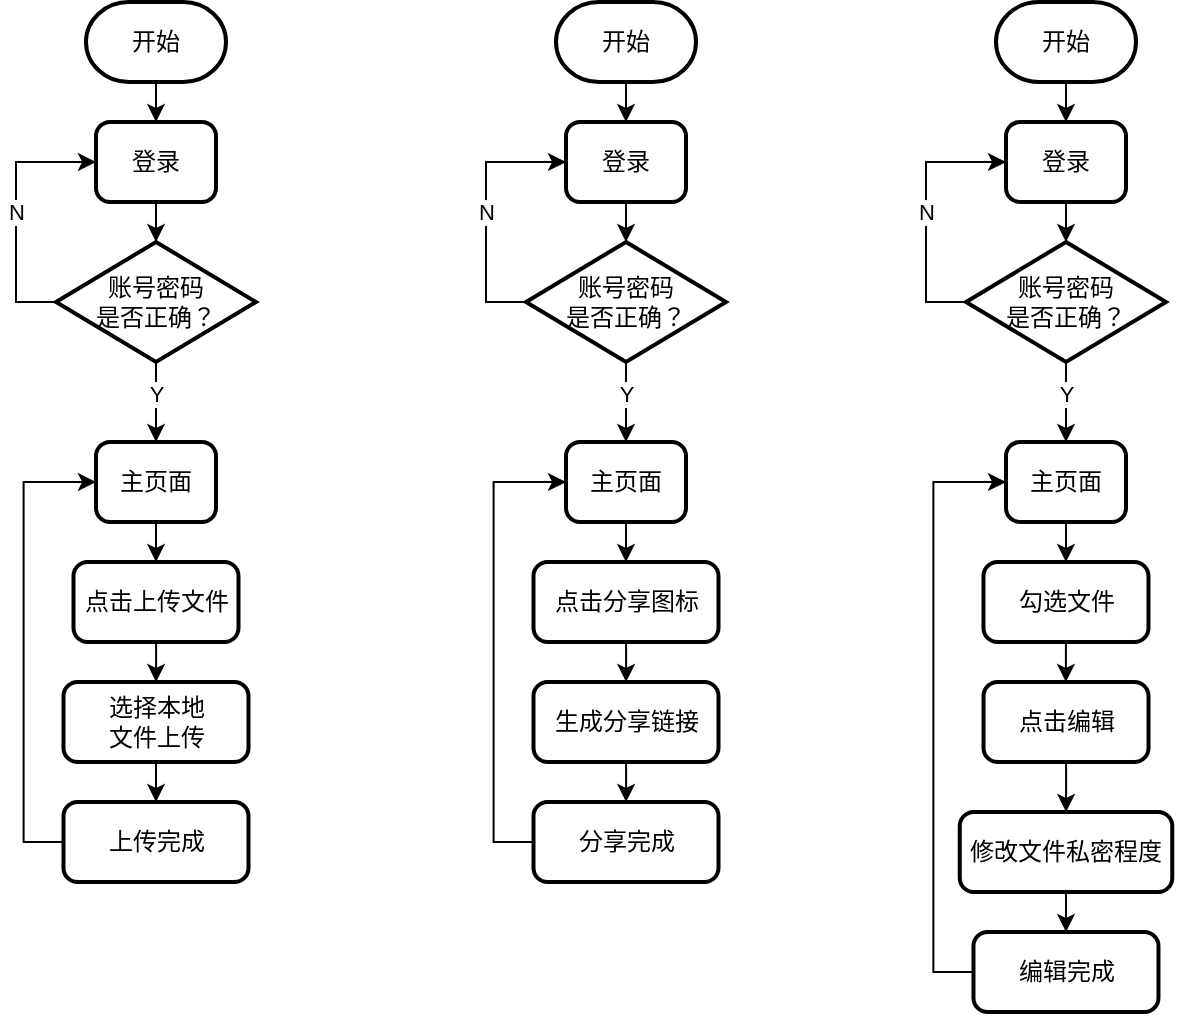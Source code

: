 <mxfile version="15.4.3" type="github">
  <diagram id="C5RBs43oDa-KdzZeNtuy" name="Page-1">
    <mxGraphModel dx="691" dy="471" grid="1" gridSize="10" guides="1" tooltips="1" connect="1" arrows="1" fold="1" page="1" pageScale="1" pageWidth="827" pageHeight="1169" math="0" shadow="0">
      <root>
        <mxCell id="WIyWlLk6GJQsqaUBKTNV-0" />
        <mxCell id="WIyWlLk6GJQsqaUBKTNV-1" parent="WIyWlLk6GJQsqaUBKTNV-0" />
        <mxCell id="cZjuI6zAztRCHfJ284af-0" style="edgeStyle=orthogonalEdgeStyle;rounded=0;orthogonalLoop=1;jettySize=auto;html=1;" edge="1" parent="WIyWlLk6GJQsqaUBKTNV-1" source="cZjuI6zAztRCHfJ284af-1" target="cZjuI6zAztRCHfJ284af-3">
          <mxGeometry relative="1" as="geometry" />
        </mxCell>
        <mxCell id="cZjuI6zAztRCHfJ284af-1" value="开始" style="strokeWidth=2;html=1;shape=mxgraph.flowchart.terminator;whiteSpace=wrap;strokeColor=#000000;shadow=0;" vertex="1" parent="WIyWlLk6GJQsqaUBKTNV-1">
          <mxGeometry x="240" y="160" width="70" height="40" as="geometry" />
        </mxCell>
        <mxCell id="cZjuI6zAztRCHfJ284af-2" style="edgeStyle=orthogonalEdgeStyle;rounded=0;orthogonalLoop=1;jettySize=auto;html=1;entryX=0.5;entryY=0;entryDx=0;entryDy=0;entryPerimeter=0;" edge="1" parent="WIyWlLk6GJQsqaUBKTNV-1" source="cZjuI6zAztRCHfJ284af-3" target="cZjuI6zAztRCHfJ284af-7">
          <mxGeometry relative="1" as="geometry" />
        </mxCell>
        <mxCell id="cZjuI6zAztRCHfJ284af-3" value="登录" style="rounded=1;whiteSpace=wrap;html=1;absoluteArcSize=1;arcSize=14;strokeWidth=2;shadow=0;" vertex="1" parent="WIyWlLk6GJQsqaUBKTNV-1">
          <mxGeometry x="245" y="220" width="60" height="40" as="geometry" />
        </mxCell>
        <mxCell id="cZjuI6zAztRCHfJ284af-4" style="edgeStyle=orthogonalEdgeStyle;rounded=0;orthogonalLoop=1;jettySize=auto;html=1;entryX=0.5;entryY=0;entryDx=0;entryDy=0;" edge="1" parent="WIyWlLk6GJQsqaUBKTNV-1" source="cZjuI6zAztRCHfJ284af-7" target="cZjuI6zAztRCHfJ284af-9">
          <mxGeometry relative="1" as="geometry" />
        </mxCell>
        <mxCell id="cZjuI6zAztRCHfJ284af-5" value="Y" style="edgeLabel;html=1;align=center;verticalAlign=middle;resizable=0;points=[];" vertex="1" connectable="0" parent="cZjuI6zAztRCHfJ284af-4">
          <mxGeometry x="-0.222" relative="1" as="geometry">
            <mxPoint as="offset" />
          </mxGeometry>
        </mxCell>
        <mxCell id="cZjuI6zAztRCHfJ284af-6" value="N" style="edgeStyle=orthogonalEdgeStyle;rounded=0;orthogonalLoop=1;jettySize=auto;html=1;entryX=0;entryY=0.5;entryDx=0;entryDy=0;exitX=0;exitY=0.5;exitDx=0;exitDy=0;exitPerimeter=0;" edge="1" parent="WIyWlLk6GJQsqaUBKTNV-1" source="cZjuI6zAztRCHfJ284af-7" target="cZjuI6zAztRCHfJ284af-3">
          <mxGeometry relative="1" as="geometry" />
        </mxCell>
        <mxCell id="cZjuI6zAztRCHfJ284af-7" value="账号密码&lt;br&gt;是否正确？" style="strokeWidth=2;html=1;shape=mxgraph.flowchart.decision;whiteSpace=wrap;shadow=0;" vertex="1" parent="WIyWlLk6GJQsqaUBKTNV-1">
          <mxGeometry x="225" y="280" width="100" height="60" as="geometry" />
        </mxCell>
        <mxCell id="cZjuI6zAztRCHfJ284af-8" style="edgeStyle=orthogonalEdgeStyle;rounded=0;orthogonalLoop=1;jettySize=auto;html=1;entryX=0.5;entryY=0;entryDx=0;entryDy=0;" edge="1" parent="WIyWlLk6GJQsqaUBKTNV-1" source="cZjuI6zAztRCHfJ284af-9" target="cZjuI6zAztRCHfJ284af-11">
          <mxGeometry relative="1" as="geometry" />
        </mxCell>
        <mxCell id="cZjuI6zAztRCHfJ284af-9" value="主页面" style="rounded=1;whiteSpace=wrap;html=1;absoluteArcSize=1;arcSize=14;strokeWidth=2;shadow=0;" vertex="1" parent="WIyWlLk6GJQsqaUBKTNV-1">
          <mxGeometry x="245" y="380" width="60" height="40" as="geometry" />
        </mxCell>
        <mxCell id="cZjuI6zAztRCHfJ284af-10" style="edgeStyle=orthogonalEdgeStyle;rounded=0;orthogonalLoop=1;jettySize=auto;html=1;" edge="1" parent="WIyWlLk6GJQsqaUBKTNV-1" source="cZjuI6zAztRCHfJ284af-11" target="cZjuI6zAztRCHfJ284af-13">
          <mxGeometry relative="1" as="geometry" />
        </mxCell>
        <mxCell id="cZjuI6zAztRCHfJ284af-11" value="点击上传文件" style="rounded=1;whiteSpace=wrap;html=1;absoluteArcSize=1;arcSize=14;strokeWidth=2;shadow=0;" vertex="1" parent="WIyWlLk6GJQsqaUBKTNV-1">
          <mxGeometry x="233.75" y="440" width="82.5" height="40" as="geometry" />
        </mxCell>
        <mxCell id="cZjuI6zAztRCHfJ284af-12" style="edgeStyle=orthogonalEdgeStyle;rounded=0;orthogonalLoop=1;jettySize=auto;html=1;exitX=0.5;exitY=1;exitDx=0;exitDy=0;entryX=0.5;entryY=0;entryDx=0;entryDy=0;" edge="1" parent="WIyWlLk6GJQsqaUBKTNV-1" source="cZjuI6zAztRCHfJ284af-13" target="cZjuI6zAztRCHfJ284af-15">
          <mxGeometry relative="1" as="geometry" />
        </mxCell>
        <mxCell id="cZjuI6zAztRCHfJ284af-13" value="选择本地&lt;br&gt;文件上传" style="rounded=1;whiteSpace=wrap;html=1;absoluteArcSize=1;arcSize=14;strokeWidth=2;shadow=0;" vertex="1" parent="WIyWlLk6GJQsqaUBKTNV-1">
          <mxGeometry x="228.75" y="500" width="92.5" height="40" as="geometry" />
        </mxCell>
        <mxCell id="cZjuI6zAztRCHfJ284af-14" style="edgeStyle=orthogonalEdgeStyle;rounded=0;orthogonalLoop=1;jettySize=auto;html=1;entryX=0;entryY=0.5;entryDx=0;entryDy=0;exitX=0;exitY=0.5;exitDx=0;exitDy=0;" edge="1" parent="WIyWlLk6GJQsqaUBKTNV-1" source="cZjuI6zAztRCHfJ284af-15" target="cZjuI6zAztRCHfJ284af-9">
          <mxGeometry relative="1" as="geometry" />
        </mxCell>
        <mxCell id="cZjuI6zAztRCHfJ284af-15" value="上传完成" style="rounded=1;whiteSpace=wrap;html=1;absoluteArcSize=1;arcSize=14;strokeWidth=2;shadow=0;" vertex="1" parent="WIyWlLk6GJQsqaUBKTNV-1">
          <mxGeometry x="228.75" y="560" width="92.5" height="40" as="geometry" />
        </mxCell>
        <mxCell id="cZjuI6zAztRCHfJ284af-16" style="edgeStyle=orthogonalEdgeStyle;rounded=0;orthogonalLoop=1;jettySize=auto;html=1;" edge="1" parent="WIyWlLk6GJQsqaUBKTNV-1" source="cZjuI6zAztRCHfJ284af-17" target="cZjuI6zAztRCHfJ284af-19">
          <mxGeometry relative="1" as="geometry" />
        </mxCell>
        <mxCell id="cZjuI6zAztRCHfJ284af-17" value="开始" style="strokeWidth=2;html=1;shape=mxgraph.flowchart.terminator;whiteSpace=wrap;strokeColor=#000000;shadow=0;" vertex="1" parent="WIyWlLk6GJQsqaUBKTNV-1">
          <mxGeometry x="475" y="160" width="70" height="40" as="geometry" />
        </mxCell>
        <mxCell id="cZjuI6zAztRCHfJ284af-18" style="edgeStyle=orthogonalEdgeStyle;rounded=0;orthogonalLoop=1;jettySize=auto;html=1;entryX=0.5;entryY=0;entryDx=0;entryDy=0;entryPerimeter=0;" edge="1" parent="WIyWlLk6GJQsqaUBKTNV-1" source="cZjuI6zAztRCHfJ284af-19" target="cZjuI6zAztRCHfJ284af-23">
          <mxGeometry relative="1" as="geometry" />
        </mxCell>
        <mxCell id="cZjuI6zAztRCHfJ284af-19" value="登录" style="rounded=1;whiteSpace=wrap;html=1;absoluteArcSize=1;arcSize=14;strokeWidth=2;shadow=0;" vertex="1" parent="WIyWlLk6GJQsqaUBKTNV-1">
          <mxGeometry x="480" y="220" width="60" height="40" as="geometry" />
        </mxCell>
        <mxCell id="cZjuI6zAztRCHfJ284af-20" style="edgeStyle=orthogonalEdgeStyle;rounded=0;orthogonalLoop=1;jettySize=auto;html=1;entryX=0.5;entryY=0;entryDx=0;entryDy=0;" edge="1" parent="WIyWlLk6GJQsqaUBKTNV-1" source="cZjuI6zAztRCHfJ284af-23" target="cZjuI6zAztRCHfJ284af-25">
          <mxGeometry relative="1" as="geometry" />
        </mxCell>
        <mxCell id="cZjuI6zAztRCHfJ284af-21" value="Y" style="edgeLabel;html=1;align=center;verticalAlign=middle;resizable=0;points=[];" vertex="1" connectable="0" parent="cZjuI6zAztRCHfJ284af-20">
          <mxGeometry x="-0.222" relative="1" as="geometry">
            <mxPoint as="offset" />
          </mxGeometry>
        </mxCell>
        <mxCell id="cZjuI6zAztRCHfJ284af-22" value="N" style="edgeStyle=orthogonalEdgeStyle;rounded=0;orthogonalLoop=1;jettySize=auto;html=1;entryX=0;entryY=0.5;entryDx=0;entryDy=0;exitX=0;exitY=0.5;exitDx=0;exitDy=0;exitPerimeter=0;" edge="1" parent="WIyWlLk6GJQsqaUBKTNV-1" source="cZjuI6zAztRCHfJ284af-23" target="cZjuI6zAztRCHfJ284af-19">
          <mxGeometry relative="1" as="geometry" />
        </mxCell>
        <mxCell id="cZjuI6zAztRCHfJ284af-23" value="账号密码&lt;br&gt;是否正确？" style="strokeWidth=2;html=1;shape=mxgraph.flowchart.decision;whiteSpace=wrap;shadow=0;" vertex="1" parent="WIyWlLk6GJQsqaUBKTNV-1">
          <mxGeometry x="460" y="280" width="100" height="60" as="geometry" />
        </mxCell>
        <mxCell id="cZjuI6zAztRCHfJ284af-25" value="主页面" style="rounded=1;whiteSpace=wrap;html=1;absoluteArcSize=1;arcSize=14;strokeWidth=2;shadow=0;" vertex="1" parent="WIyWlLk6GJQsqaUBKTNV-1">
          <mxGeometry x="480" y="380" width="60" height="40" as="geometry" />
        </mxCell>
        <mxCell id="cZjuI6zAztRCHfJ284af-26" style="edgeStyle=orthogonalEdgeStyle;rounded=0;orthogonalLoop=1;jettySize=auto;html=1;exitX=0.5;exitY=1;exitDx=0;exitDy=0;" edge="1" parent="WIyWlLk6GJQsqaUBKTNV-1" source="cZjuI6zAztRCHfJ284af-25" target="cZjuI6zAztRCHfJ284af-29">
          <mxGeometry relative="1" as="geometry">
            <mxPoint x="510.1" y="480" as="sourcePoint" />
          </mxGeometry>
        </mxCell>
        <mxCell id="cZjuI6zAztRCHfJ284af-52" style="edgeStyle=orthogonalEdgeStyle;rounded=0;orthogonalLoop=1;jettySize=auto;html=1;entryX=0.5;entryY=0;entryDx=0;entryDy=0;" edge="1" parent="WIyWlLk6GJQsqaUBKTNV-1" source="cZjuI6zAztRCHfJ284af-29" target="cZjuI6zAztRCHfJ284af-48">
          <mxGeometry relative="1" as="geometry" />
        </mxCell>
        <mxCell id="cZjuI6zAztRCHfJ284af-29" value="点击分享图标" style="rounded=1;whiteSpace=wrap;html=1;absoluteArcSize=1;arcSize=14;strokeWidth=2;shadow=0;" vertex="1" parent="WIyWlLk6GJQsqaUBKTNV-1">
          <mxGeometry x="463.75" y="440" width="92.5" height="40" as="geometry" />
        </mxCell>
        <mxCell id="cZjuI6zAztRCHfJ284af-30" style="edgeStyle=orthogonalEdgeStyle;rounded=0;orthogonalLoop=1;jettySize=auto;html=1;entryX=0;entryY=0.5;entryDx=0;entryDy=0;exitX=0;exitY=0.5;exitDx=0;exitDy=0;" edge="1" parent="WIyWlLk6GJQsqaUBKTNV-1" source="cZjuI6zAztRCHfJ284af-31" target="cZjuI6zAztRCHfJ284af-25">
          <mxGeometry relative="1" as="geometry" />
        </mxCell>
        <mxCell id="cZjuI6zAztRCHfJ284af-31" value="分享完成" style="rounded=1;whiteSpace=wrap;html=1;absoluteArcSize=1;arcSize=14;strokeWidth=2;shadow=0;" vertex="1" parent="WIyWlLk6GJQsqaUBKTNV-1">
          <mxGeometry x="463.75" y="560" width="92.5" height="40" as="geometry" />
        </mxCell>
        <mxCell id="cZjuI6zAztRCHfJ284af-32" style="edgeStyle=orthogonalEdgeStyle;rounded=0;orthogonalLoop=1;jettySize=auto;html=1;" edge="1" parent="WIyWlLk6GJQsqaUBKTNV-1" source="cZjuI6zAztRCHfJ284af-33" target="cZjuI6zAztRCHfJ284af-35">
          <mxGeometry relative="1" as="geometry" />
        </mxCell>
        <mxCell id="cZjuI6zAztRCHfJ284af-33" value="开始" style="strokeWidth=2;html=1;shape=mxgraph.flowchart.terminator;whiteSpace=wrap;strokeColor=#000000;shadow=0;" vertex="1" parent="WIyWlLk6GJQsqaUBKTNV-1">
          <mxGeometry x="695" y="160" width="70" height="40" as="geometry" />
        </mxCell>
        <mxCell id="cZjuI6zAztRCHfJ284af-34" style="edgeStyle=orthogonalEdgeStyle;rounded=0;orthogonalLoop=1;jettySize=auto;html=1;entryX=0.5;entryY=0;entryDx=0;entryDy=0;entryPerimeter=0;" edge="1" parent="WIyWlLk6GJQsqaUBKTNV-1" source="cZjuI6zAztRCHfJ284af-35" target="cZjuI6zAztRCHfJ284af-39">
          <mxGeometry relative="1" as="geometry" />
        </mxCell>
        <mxCell id="cZjuI6zAztRCHfJ284af-35" value="登录" style="rounded=1;whiteSpace=wrap;html=1;absoluteArcSize=1;arcSize=14;strokeWidth=2;shadow=0;" vertex="1" parent="WIyWlLk6GJQsqaUBKTNV-1">
          <mxGeometry x="700" y="220" width="60" height="40" as="geometry" />
        </mxCell>
        <mxCell id="cZjuI6zAztRCHfJ284af-36" style="edgeStyle=orthogonalEdgeStyle;rounded=0;orthogonalLoop=1;jettySize=auto;html=1;entryX=0.5;entryY=0;entryDx=0;entryDy=0;" edge="1" parent="WIyWlLk6GJQsqaUBKTNV-1" source="cZjuI6zAztRCHfJ284af-39" target="cZjuI6zAztRCHfJ284af-41">
          <mxGeometry relative="1" as="geometry" />
        </mxCell>
        <mxCell id="cZjuI6zAztRCHfJ284af-37" value="Y" style="edgeLabel;html=1;align=center;verticalAlign=middle;resizable=0;points=[];" vertex="1" connectable="0" parent="cZjuI6zAztRCHfJ284af-36">
          <mxGeometry x="-0.222" relative="1" as="geometry">
            <mxPoint as="offset" />
          </mxGeometry>
        </mxCell>
        <mxCell id="cZjuI6zAztRCHfJ284af-38" value="N" style="edgeStyle=orthogonalEdgeStyle;rounded=0;orthogonalLoop=1;jettySize=auto;html=1;entryX=0;entryY=0.5;entryDx=0;entryDy=0;exitX=0;exitY=0.5;exitDx=0;exitDy=0;exitPerimeter=0;" edge="1" parent="WIyWlLk6GJQsqaUBKTNV-1" source="cZjuI6zAztRCHfJ284af-39" target="cZjuI6zAztRCHfJ284af-35">
          <mxGeometry relative="1" as="geometry" />
        </mxCell>
        <mxCell id="cZjuI6zAztRCHfJ284af-39" value="账号密码&lt;br&gt;是否正确？" style="strokeWidth=2;html=1;shape=mxgraph.flowchart.decision;whiteSpace=wrap;shadow=0;" vertex="1" parent="WIyWlLk6GJQsqaUBKTNV-1">
          <mxGeometry x="680" y="280" width="100" height="60" as="geometry" />
        </mxCell>
        <mxCell id="cZjuI6zAztRCHfJ284af-55" style="edgeStyle=orthogonalEdgeStyle;rounded=0;orthogonalLoop=1;jettySize=auto;html=1;entryX=0.5;entryY=0;entryDx=0;entryDy=0;" edge="1" parent="WIyWlLk6GJQsqaUBKTNV-1" source="cZjuI6zAztRCHfJ284af-41" target="cZjuI6zAztRCHfJ284af-54">
          <mxGeometry relative="1" as="geometry" />
        </mxCell>
        <mxCell id="cZjuI6zAztRCHfJ284af-41" value="主页面" style="rounded=1;whiteSpace=wrap;html=1;absoluteArcSize=1;arcSize=14;strokeWidth=2;shadow=0;" vertex="1" parent="WIyWlLk6GJQsqaUBKTNV-1">
          <mxGeometry x="700" y="380" width="60" height="40" as="geometry" />
        </mxCell>
        <mxCell id="cZjuI6zAztRCHfJ284af-42" style="edgeStyle=orthogonalEdgeStyle;rounded=0;orthogonalLoop=1;jettySize=auto;html=1;" edge="1" parent="WIyWlLk6GJQsqaUBKTNV-1" source="cZjuI6zAztRCHfJ284af-43" target="cZjuI6zAztRCHfJ284af-45">
          <mxGeometry relative="1" as="geometry" />
        </mxCell>
        <mxCell id="cZjuI6zAztRCHfJ284af-43" value="点击编辑" style="rounded=1;whiteSpace=wrap;html=1;absoluteArcSize=1;arcSize=14;strokeWidth=2;shadow=0;" vertex="1" parent="WIyWlLk6GJQsqaUBKTNV-1">
          <mxGeometry x="688.76" y="500" width="82.5" height="40" as="geometry" />
        </mxCell>
        <mxCell id="cZjuI6zAztRCHfJ284af-44" style="edgeStyle=orthogonalEdgeStyle;rounded=0;orthogonalLoop=1;jettySize=auto;html=1;exitX=0.5;exitY=1;exitDx=0;exitDy=0;entryX=0.5;entryY=0;entryDx=0;entryDy=0;" edge="1" parent="WIyWlLk6GJQsqaUBKTNV-1" source="cZjuI6zAztRCHfJ284af-45">
          <mxGeometry relative="1" as="geometry">
            <mxPoint x="730" y="625" as="targetPoint" />
          </mxGeometry>
        </mxCell>
        <mxCell id="cZjuI6zAztRCHfJ284af-45" value="修改文件私密程度" style="rounded=1;whiteSpace=wrap;html=1;absoluteArcSize=1;arcSize=14;strokeWidth=2;shadow=0;" vertex="1" parent="WIyWlLk6GJQsqaUBKTNV-1">
          <mxGeometry x="676.88" y="565" width="106.25" height="40" as="geometry" />
        </mxCell>
        <mxCell id="cZjuI6zAztRCHfJ284af-46" style="edgeStyle=orthogonalEdgeStyle;rounded=0;orthogonalLoop=1;jettySize=auto;html=1;entryX=0;entryY=0.5;entryDx=0;entryDy=0;exitX=0;exitY=0.5;exitDx=0;exitDy=0;" edge="1" parent="WIyWlLk6GJQsqaUBKTNV-1" source="cZjuI6zAztRCHfJ284af-47" target="cZjuI6zAztRCHfJ284af-41">
          <mxGeometry relative="1" as="geometry" />
        </mxCell>
        <mxCell id="cZjuI6zAztRCHfJ284af-47" value="编辑完成" style="rounded=1;whiteSpace=wrap;html=1;absoluteArcSize=1;arcSize=14;strokeWidth=2;shadow=0;" vertex="1" parent="WIyWlLk6GJQsqaUBKTNV-1">
          <mxGeometry x="683.74" y="625" width="92.5" height="40" as="geometry" />
        </mxCell>
        <mxCell id="cZjuI6zAztRCHfJ284af-53" style="edgeStyle=orthogonalEdgeStyle;rounded=0;orthogonalLoop=1;jettySize=auto;html=1;entryX=0.5;entryY=0;entryDx=0;entryDy=0;" edge="1" parent="WIyWlLk6GJQsqaUBKTNV-1" source="cZjuI6zAztRCHfJ284af-48" target="cZjuI6zAztRCHfJ284af-31">
          <mxGeometry relative="1" as="geometry" />
        </mxCell>
        <mxCell id="cZjuI6zAztRCHfJ284af-48" value="生成分享链接" style="rounded=1;whiteSpace=wrap;html=1;absoluteArcSize=1;arcSize=14;strokeWidth=2;shadow=0;" vertex="1" parent="WIyWlLk6GJQsqaUBKTNV-1">
          <mxGeometry x="463.75" y="500" width="92.5" height="40" as="geometry" />
        </mxCell>
        <mxCell id="cZjuI6zAztRCHfJ284af-56" style="edgeStyle=orthogonalEdgeStyle;rounded=0;orthogonalLoop=1;jettySize=auto;html=1;" edge="1" parent="WIyWlLk6GJQsqaUBKTNV-1" source="cZjuI6zAztRCHfJ284af-54" target="cZjuI6zAztRCHfJ284af-43">
          <mxGeometry relative="1" as="geometry" />
        </mxCell>
        <mxCell id="cZjuI6zAztRCHfJ284af-54" value="勾选文件" style="rounded=1;whiteSpace=wrap;html=1;absoluteArcSize=1;arcSize=14;strokeWidth=2;shadow=0;" vertex="1" parent="WIyWlLk6GJQsqaUBKTNV-1">
          <mxGeometry x="688.74" y="440" width="82.5" height="40" as="geometry" />
        </mxCell>
      </root>
    </mxGraphModel>
  </diagram>
</mxfile>
